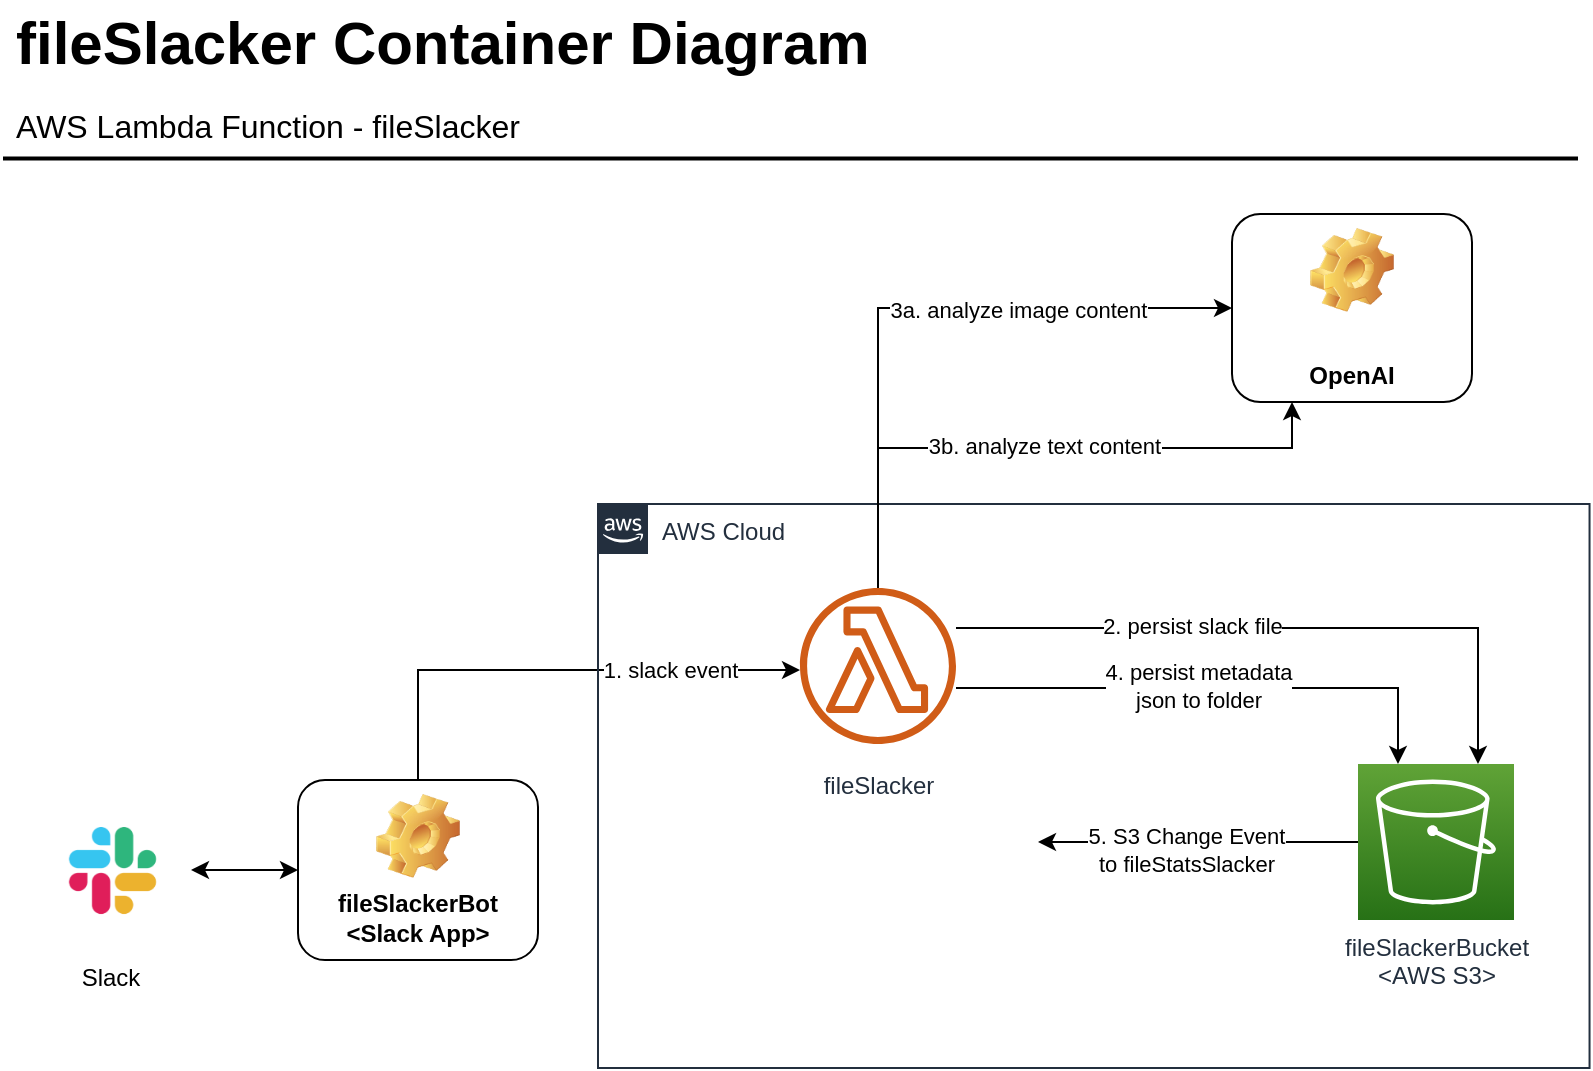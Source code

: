 <mxfile version="24.6.4" type="github">
  <diagram id="ht8XLaf6jJ3nLXsBiUgN" name="Context Diagram">
    <mxGraphModel dx="1266" dy="684" grid="1" gridSize="10" guides="1" tooltips="1" connect="1" arrows="1" fold="1" page="1" pageScale="1" pageWidth="850" pageHeight="1100" math="0" shadow="0">
      <root>
        <mxCell id="0" />
        <mxCell id="1" parent="0" />
        <mxCell id="pKedLyWLhT7_cz3XbITA-1" value="fileSlacker Container Diagram" style="text;html=1;resizable=0;points=[];autosize=1;align=left;verticalAlign=top;spacingTop=-4;fontSize=30;fontStyle=1;labelBackgroundColor=none;" parent="1" vertex="1">
          <mxGeometry x="36.5" y="26.5" width="420" height="40" as="geometry" />
        </mxCell>
        <mxCell id="pKedLyWLhT7_cz3XbITA-2" value="AWS Lambda Function - fileSlacker" style="text;html=1;resizable=0;points=[];autosize=1;align=left;verticalAlign=top;spacingTop=-4;fontSize=16;labelBackgroundColor=none;" parent="1" vertex="1">
          <mxGeometry x="36.5" y="76.5" width="280" height="30" as="geometry" />
        </mxCell>
        <mxCell id="pKedLyWLhT7_cz3XbITA-3" value="" style="line;strokeWidth=2;html=1;fontSize=14;labelBackgroundColor=none;" parent="1" vertex="1">
          <mxGeometry x="32.5" y="101.5" width="787.5" height="7.43" as="geometry" />
        </mxCell>
        <mxCell id="v46jo1MRVlEFeAzN4dOq-8" value="1. slack event" style="edgeStyle=orthogonalEdgeStyle;rounded=0;orthogonalLoop=1;jettySize=auto;html=1;" parent="1" source="zX4YmGl2pMrQpp44t2aF-1" target="v46jo1MRVlEFeAzN4dOq-1" edge="1">
          <mxGeometry x="0.471" relative="1" as="geometry">
            <Array as="points">
              <mxPoint x="240" y="361" />
            </Array>
            <mxPoint as="offset" />
          </mxGeometry>
        </mxCell>
        <mxCell id="zX4YmGl2pMrQpp44t2aF-1" value="fileSlackerBot&lt;div&gt;&amp;lt;Slack App&amp;gt;&lt;/div&gt;" style="label;whiteSpace=wrap;html=1;align=center;verticalAlign=bottom;spacingLeft=0;spacingBottom=4;imageAlign=center;imageVerticalAlign=top;image=img/clipart/Gear_128x128.png" parent="1" vertex="1">
          <mxGeometry x="180" y="416" width="120" height="90" as="geometry" />
        </mxCell>
        <mxCell id="F2rPBs1zbs9ifVhxVMKk-1" value="AWS Cloud" style="points=[[0,0],[0.25,0],[0.5,0],[0.75,0],[1,0],[1,0.25],[1,0.5],[1,0.75],[1,1],[0.75,1],[0.5,1],[0.25,1],[0,1],[0,0.75],[0,0.5],[0,0.25]];outlineConnect=0;gradientColor=none;html=1;whiteSpace=wrap;fontSize=12;fontStyle=0;shape=mxgraph.aws4.group;grIcon=mxgraph.aws4.group_aws_cloud_alt;strokeColor=#232F3E;fillColor=none;verticalAlign=top;align=left;spacingLeft=30;fontColor=#232F3E;dashed=0;labelBackgroundColor=none;container=1;pointerEvents=0;collapsible=0;recursiveResize=0;" parent="1" vertex="1">
          <mxGeometry x="330" y="278" width="495.77" height="282" as="geometry" />
        </mxCell>
        <mxCell id="bGsikGHGpI-C3jSQxI-v-12" style="edgeStyle=orthogonalEdgeStyle;rounded=0;orthogonalLoop=1;jettySize=auto;html=1;" edge="1" parent="F2rPBs1zbs9ifVhxVMKk-1" source="m8k4FFVWe7b1hvoH6xhx-1">
          <mxGeometry relative="1" as="geometry">
            <mxPoint x="220" y="169" as="targetPoint" />
          </mxGeometry>
        </mxCell>
        <mxCell id="bGsikGHGpI-C3jSQxI-v-13" value="5. S3 Change Event&lt;div&gt;to fileStatsSlacker&lt;/div&gt;" style="edgeLabel;html=1;align=center;verticalAlign=middle;resizable=0;points=[];" vertex="1" connectable="0" parent="bGsikGHGpI-C3jSQxI-v-12">
          <mxGeometry x="0.084" y="3" relative="1" as="geometry">
            <mxPoint as="offset" />
          </mxGeometry>
        </mxCell>
        <mxCell id="m8k4FFVWe7b1hvoH6xhx-1" value="fileSlackerBucket&lt;br&gt;&amp;lt;AWS S3&amp;gt;" style="outlineConnect=0;fontColor=#232F3E;gradientColor=#60A337;gradientDirection=north;fillColor=#277116;strokeColor=#ffffff;dashed=0;verticalLabelPosition=bottom;verticalAlign=top;align=center;html=1;fontSize=12;fontStyle=0;aspect=fixed;shape=mxgraph.aws4.resourceIcon;resIcon=mxgraph.aws4.s3;labelBackgroundColor=none;" parent="F2rPBs1zbs9ifVhxVMKk-1" vertex="1">
          <mxGeometry x="380" y="130" width="78" height="78" as="geometry" />
        </mxCell>
        <mxCell id="bGsikGHGpI-C3jSQxI-v-4" style="edgeStyle=orthogonalEdgeStyle;rounded=0;orthogonalLoop=1;jettySize=auto;html=1;" edge="1" parent="F2rPBs1zbs9ifVhxVMKk-1" source="v46jo1MRVlEFeAzN4dOq-1" target="m8k4FFVWe7b1hvoH6xhx-1">
          <mxGeometry relative="1" as="geometry">
            <Array as="points">
              <mxPoint x="400" y="92" />
            </Array>
          </mxGeometry>
        </mxCell>
        <mxCell id="bGsikGHGpI-C3jSQxI-v-5" value="4. persist metadata&lt;div&gt;json to folder&lt;/div&gt;" style="edgeLabel;html=1;align=center;verticalAlign=middle;resizable=0;points=[];" vertex="1" connectable="0" parent="bGsikGHGpI-C3jSQxI-v-4">
          <mxGeometry x="-0.407" y="1" relative="1" as="geometry">
            <mxPoint x="44" as="offset" />
          </mxGeometry>
        </mxCell>
        <mxCell id="v46jo1MRVlEFeAzN4dOq-1" value="fileSlacker" style="outlineConnect=0;fontColor=#232F3E;gradientColor=none;fillColor=#D05C17;strokeColor=none;dashed=0;verticalLabelPosition=bottom;verticalAlign=top;align=center;html=1;fontSize=12;fontStyle=0;aspect=fixed;pointerEvents=1;shape=mxgraph.aws4.lambda_function;labelBackgroundColor=#ffffff;spacingTop=7;" parent="F2rPBs1zbs9ifVhxVMKk-1" vertex="1">
          <mxGeometry x="101" y="42.0" width="78" height="78" as="geometry" />
        </mxCell>
        <mxCell id="UySv5_TV7MqXvUuesCI_-12" style="edgeStyle=orthogonalEdgeStyle;rounded=0;orthogonalLoop=1;jettySize=auto;html=1;" parent="F2rPBs1zbs9ifVhxVMKk-1" source="v46jo1MRVlEFeAzN4dOq-1" target="m8k4FFVWe7b1hvoH6xhx-1" edge="1">
          <mxGeometry relative="1" as="geometry">
            <Array as="points">
              <mxPoint x="440" y="62" />
            </Array>
            <mxPoint x="190" y="80" as="sourcePoint" />
          </mxGeometry>
        </mxCell>
        <mxCell id="6lIP8FJLp_YwbdEiwZGx-1" value="2. persist slack file" style="edgeLabel;html=1;align=center;verticalAlign=middle;resizable=0;points=[];" parent="UySv5_TV7MqXvUuesCI_-12" vertex="1" connectable="0">
          <mxGeometry x="-0.466" relative="1" as="geometry">
            <mxPoint x="30" y="-1" as="offset" />
          </mxGeometry>
        </mxCell>
        <mxCell id="v46jo1MRVlEFeAzN4dOq-3" style="edgeStyle=orthogonalEdgeStyle;rounded=0;orthogonalLoop=1;jettySize=auto;html=1;startArrow=classic;startFill=1;" parent="1" source="v46jo1MRVlEFeAzN4dOq-2" target="zX4YmGl2pMrQpp44t2aF-1" edge="1">
          <mxGeometry relative="1" as="geometry" />
        </mxCell>
        <mxCell id="v46jo1MRVlEFeAzN4dOq-2" value="Slack" style="shape=image;verticalLabelPosition=bottom;labelBackgroundColor=default;verticalAlign=top;aspect=fixed;imageAspect=0;image=data:image/png,iVBORw0KGgoAAAANSUhEUgAAAwkAAAMJCAYAAABIm3qMAAAACXBIWXMAABYl&#xa;AAAWJQFJUiTwAAAAAXNSR0IArs4c6QAAAARnQU1BAACxjwv8YQUAAGLiSURB&#xa;VHgB7d0JsGTXfd/33116ffs282afAQYzIDYSADeQEilS1krt3mTTUVIqOVLi&#xa;peykXI7LdpIqOxVXucp2JY7lSllKokgJZbkUUbJMiaIIkRJBSgAJkFgH2+zz&#xa;3szbl97vknNOzwC4IADODF6/17f7+wEuut+bBwymu2/3+d3/+Z/jpYYAAAAA&#xa;4DpfAAAAAPAGhAQAAAAAGYQEAAAAABmEBAAAAAAZhAQAAAAAGYQEAAAAABmE&#xa;BAAAAAAZhAQAAAAAGYQEAAAAABmEBAAAAAAZhAQAAAAAGYQEAAAAABmEBAAA&#xa;AAAZhAQAAAAAGYQEAAAAABmEBAAAAAAZhAQAAAAAGYQEAAAAABmEBAAAAAAZ&#xa;hAQAAAAAGYQEAAAAABmEBAAAAAAZhAQAAAAAGYQEAAAAABmEBAAAAAAZhAQA&#xa;AAAAGYQEAAAAABmEBAAAAAAZhAQAAAAAGYQEAAAAABmEBAAAAAAZhAQAAAAA&#xa;GYQEAAAAABmEBAAAAAAZhAQAAAAAGYQEAAAAABmEBAAAAAAZhAQAAAAAGYQE&#xa;AAAAABmEBAAAAAAZhAQAAAAAGYQEAAAAABmEBAAAAAAZhAQAAAAAGYQEAAAA&#xa;ABmEBAAAAAAZhAQAAAAAGYQEAAAAABmEBAAAAAAZhAQAAAAAGYQEAAAAABmE&#xa;BAAAAAAZhAQAAAAAGYQEAAAAABmEBAAAAAAZhAQAAAAAGYQEAAAAABmEBAAA&#xa;AAAZhAQAAAAAGYQEAAAAABmEBAAAAAAZhAQAAAAAGYQEAAAAABmEBAAAAAAZ&#xa;hAQAAAAAGYQEAAAAABmEBAAAAAAZhAQAAAAAGYQEAAAAABmEBAAAAAAZhAQA&#xa;AAAAGYQEAAAAABmEBAAAAAAZhAQAAAAAGYQEAAAAABmEBAAAAAAZhAQAAAAA&#xa;GYQEAAAAABmEBAAAAAAZhAQAAAAAGYQEAAAAABmEBAAAAAAZhAQAAAAAGYQE&#xa;AAAAABmEBAAAAAAZhAQAAAAAGYQEAAAAABmEBAAAAAAZhAQAAAAAGYQEAAAA&#xa;ABmEBAAAAAAZhAQAAAAAGYQEAAAAABmEBAAAAAAZhAQAAAAAGYQEAAAAABmE&#xa;BAAAAAAZhAQAAAAAGYQEAAAAABmEBAAAAAAZhAQAAAAAGYQEAAAAABmEBAAA&#xa;AAAZhAQAAAAAGYQEAAAAABmEBAAAAAAZhAQAAAAAGYQEAAAAABmEBAAAAAAZ&#xa;hAQAAAAAGYQEAAAAABmEBAAAAAAZhAQAAAAAGYQEAAAAABmEBAAAAAAZhAQA&#xa;AAAAGYQEAAAAABmEBAAAAAAZhAQAAAAAGYQEAAAAABmEBAAAAAAZhAQAAAAA&#xa;GYQEAAAAABmEBAAAAAAZhAQAAAAAGYQEAAAAABmEBAAAAAAZhAQAAAAAGYQE&#xa;AAAAABmEBAAAAAAZhAQAAAAAGYQEAAAAABmEBAAAAAAZhAQAAAAAGYQEAAAA&#xa;ABmEBAAAAAAZhAQAAAAAGYQEAAAAABmEBAAAAAAZhAQAAAAAGYQEAAAAABmE&#xa;BAAAAAAZhAQAAAAAGYQEAAAAABmEBAAAAAAZhAQAAAAAGYQEAAAAABmEBAAA&#xa;AAAZhAQAAAAAGYQEAAAAABmEBAAAAAAZhAQAAAAAGYQEAAAAABmEBAAAAAAZ&#xa;hAQAAAAAGYQEAAAAABmEBAAAAAAZhAQAAAAAGYQEAAAAABmEBAAAAAAZhAQA&#xa;AAAAGYQEAAAAABmEBAAAAAAZhAQAAAAAGYQEAAAAABmEBAAAAAAZhAQAAAAA&#xa;GYQEAAAAABmEBAAAAAAZhAQAAAAAGYQEAAAAABmEBAAAAAAZhAQAAAAAGYQE&#xa;AAAAABmEBAAAAAAZhAQAAAAAGYQEAAAAABmEBAAAAAAZhAQAAAAAGaEAAN8m&#xa;SlM1E+lcPdZKJ9Wz27G2I5n7iVbaiZbbqepxan5OqpnbNxvxPZUDaaboayz0&#xa;3HGo5KtivvfwRGi+7+mY/QH0RD1qqxa19NWVl7XRaWixsaH1dt08Z229un1N&#xa;zbhjnre22nGkVhJl/t1qUNRUsarJQlXVsKRRc4wXKjo1Pq/Z0qg5xnTa3B8L&#xa;ywKAQUVIADD0TBaQyQTajBOZDKB1EwraSap1M3ZcaCXaihJ324qlDXPf5AX3&#xa;6zYgvEU+cMyPyPyoGuYHPPu1+Q0K5o7JDHqxFmuy7Zmwkapsw4Q5Rk1esJlh&#xa;PKTAe6uixDxvaay1du21Qb+9v9lp6mxtSdudlvt6K2q6X29EHfM8R4rNv5fo&#xa;25/AVPb5Nz9nQkScJuZ5jt3XlXrB/DcbWmnVzL8fa8SGBxMUQj/QRLGikh+a&#xa;55ePVQCDwUvTNBUADDE74DfjdT221tFlUz54fCN2A/hzjVi9drdJB/OmwvCB&#xa;iUCHTEp4ZJJB5q3aMmHganNTX7j6nK7U13Slsa4zWwsuJPSKrSjYQPCBmRM6&#xa;Up3Wg1PHdHxk1n0fAAYBn0YAhpINBuaCvs6aILBggsEVUyk4W09MpSB1X9eT&#xa;3bl+stxO1DTVho75/SYLsc7XY+0zocEe80XPXJ3uTlXC6+yUITt16FxtWcvN&#xa;LVMtWNZ21NLZ7SVXLdgyV/tbcaRestOZWl6kM5sLbirTxdqq5isTblrS/ZOH&#xa;3RSlO0f3CQDyikoCgKG0bQbm11qpvrja0TObkZ7eitUwA/V4D98RbSCYLni6&#xa;fyzQfeOh3muqDBPm6wMlpiC90Upr2wWDRxefNxWDRT2+elb9oNvDUNSnjz+i&#xa;/eVxfd/8vQKAvCIkABgKthHZTin6xkasy6Zq8FuLbdcnsOr6D6SOuW/fDff6&#xa;DTHwvNd6F/aZf5TN7acPldyUpHtGh7fRuWGu3K916vrM+T/V5caanlq74HoP&#xa;3qrxeK/45rnz5bmG5sDzdWRk2lQVjugBU1n44MwdJvBVBAB5wXQjAAPPTi2y&#xa;lQNTMNCiCQhXmomumsN2HDST/rpOYoOLrWbYlZV8JS4s2KlQ1qxJD5XAU9Uc&#xa;wZDMQLINw7ZJ+FpzS6vtmq6YgLDY3NCyqSb0m8Q8d7YR2oYZGxKChq+Z4qg5&#xa;RrQ0siV7TW6sUDYxwnOBAgD6GZUEAAPNVgme2Y70zc1Yn73a1oapHNT7LBjc&#xa;jKrvualHP2OqCo9Mha7KMAxB4Vvrl/T0xiV99tI3dKm+5pY1zaPvmrtLM6VR&#xa;/cLJT7iGZxqcAfQ7KgkABtb5eqL1KNFX1yKdbyRuOdL+mJhy6+z/t/3/t4HH&#xa;5Bw9NB64hub5AexXsJUDu9SobQZ+ZvOyntm44sJBnPZ+taleWWiuqx639JWl&#xa;l12/wgdmjqtgwkLo0W8CoD8REgAMrK9tRG5q0WcW8nn1+Y3cMq2mKvLF5Y6+&#xa;vBrpZw93+xQGMSTYjc7skqa/efnrbvWgFzYXlXevbC2528XGptuI7eTYPtfo&#xa;HIZFAUA/YroRgIFzphbrBXN87lpHa53d2e9gt9jWZd+T7qwGmi56+on9RR2r&#xa;+jo+ALs326VN7dKlv/Lqn2gjaujxlbNut2R7DAq7m/NoWNaHZu/Qw9N2b4U5&#xa;3T9xyG3IBgD9hEoCgIFjm5O/tRm7sFCPB+s6iI079o9kQ9BYy9O9Y4mbdnS8&#xa;rNxzuyGboPCV5ZfdakYXGqsaNDYI2WbsP7r2gkZMYAi9QKfH5gkJAPoOlQQA&#xa;A+PVeqJ/e6Gp86ZycK6RaFg8PBHqIXN8aq6Qyz0VbmyO9kuv/LEeW37J7Zg8&#xa;TP7bu39QhyqT+t75ewQA/YJKAoCBYEPBpabdMdnuYKyhsnV9l+iF60ul5iko&#xa;2Kvqm+2G6zu41txwXw+bxea6+3PbZV3tdKQqfQoA+gAhAcBA+L8vt7TSTvXU&#xa;5pAlBOPFWuwO60DZ188dLikP4jRxA+OvLL2kX371j101wVYVhs2vnfuapopV&#xa;t+rRqbF519gMAHuNkAAg1+zSpivtxA2SGwPWf3Cr7GNgqwnPTAQaCT2dqPT3&#xa;PHfbf/B7V57WS9tXtdVpuqVPh1UzjlxYSs1fM6URTRSqKtCnAGAPERIA5Jrt&#xa;P3ixlrx2JX2Y3XgMntnubrbW9yEh6uj3Fp52qxdtRU0Ns1bS0Z8sv6RpExBs&#xa;JaEallQQIQHA3iEkAMilRVM9eG4r1u9cbevpbQLCG/36Qlt3VQPdYULCbNHT&#xa;aNh/WzP/9uUnXYPyq9tLisX6GUmaug3jvrD4nL65flF//z2f0h2jc+a5y8fU&#xa;MQCDh5AAIHfsrKLtTqqrrcTtg2Abd/G6TfOYLJkQZY9q4PdVSLB9CJE5rtTX&#xa;TEjYUCfHuyjvNBcUOt2N/6401jRZrBISAOwZlkAFkCs2IFwzg9+vrkX6lcst&#xa;bZgBcT3hbezNqr6nwxVff/1IWR+b7p/rQbZ6YI+//9S/d03LeGsPTR01IWFE&#xa;//KhvyIA2Av5W1AbwFBrm0DwUi3W5WbiGpWHb8HMm2OykzZNheVio7vyUbtP&#xa;gtSCCQhPrl4wz11HeHtLJkDZx2rF3A57vwaAvcF0IwC50jJj3S+tRm5PhHWm&#xa;Gb2tjikSL5oH65tbkau0HDhQUrEPLgs9v7mg37z0hJqEhHd0sd7dbfpsbVlj&#xa;YZllUQHsOkICgNy42Ei03En0lBn4NpjKflPONrp9Gz+yr+hCQsnfm/4Ee0X8&#xa;WxsX9YIJCXY/hJRm5ZtiA9WpUfZOALD7CAkAcsP2Hyy3U11qJMLNWXLN3Z4L&#xa;VbFdUXOPqgmtJNKZzUUtNtaHcsO022WnZsUJr3cAu4+QACA3fn2h5TYLw81z&#xa;eSpJ9VtXWzpY9vXTB3Z/tRzbqPyCCQifvfSk2zQNN88+diU/dI/dg9NHdbQ6&#xa;IwDYDYQEAH2vnXQblrdjc9CpfFvWTRUm9FK3OpTn7W5BYdMEg1rcNM9h5JZA&#xa;xa1pJ7GuNjfcPgoAsFtY3QhA31tpd3dUPmOOs02aEW7HV9YifW096q4Itcsr&#xa;HZ3ZWtAr29fckqdMNbp1a+2avnD1ORMUNgUAu4WQAKDvrZir4DYkdOh1vW1t&#xa;u1FXnOjprUjX2rv7QD6xclYvbi4Kt8duOGcbvxcbm276ET0KAHYD040A9L2V&#xa;TqKX6nanXuE22SlbJmfpme1YRbvRWnn3rhE9sXrOTTXC7ekksavC2ClHNiTM&#xa;lEYVcI0PQI8REgD0LTt/vpWkOmsCwlfXO6rHpIR3w4asl2qJjld253G8WF9R&#xa;PWq7q+BJynP3bl2sregbQUF3je13zcwA0Eu8ywDoW5EZWNpgsGFGtyttBpnv&#xa;ls1Yq6YqU4u7DcxBj7dMWGnXtN1puuVP8e6tteuukgAAu4F6JYC+Zdf2f3Yr&#xa;dmv9492zK0Q9bR7Ps/VY19qJm4LUSy+sL+ixpVeEnfHs5mXXwEzzN4DdQEgA&#xa;0LeaZlB7tZW6ufTYOdvm8VxsJa5S00v2yredaoSdEaWJ60+wqx3ZXasBoJcI&#xa;CQD6li0gnDFXvZc7VBJ2kl1S1i4nu93jHo9rrU2drS0LO8MGhGbc0YXaqi7U&#xa;VwUAvURPAoC+ZZuWrzYT1VjWaEfZcHC1napX2ctumNaJY11rbmmxyRz6nWbD&#xa;V+hzjQ9AbxESAPQte6HbNi03E0LCTrIVmk3zuPZq3wm7kpFd29/usrzRaQg7&#xa;a6vT1HbYFAD0EiEBQF+yV7vXzCj2bCNRLELCTrrW6jYtN/b35nHdjpq6UF9R&#xa;K+4IO+9SfY0lZQH0HCEBQF9qmZBgV+PpMBjacS3zkG5FSc+mG9m589tRyzXa&#xa;YufVzGO7GVGhAdBbhAQAfWnVVBE26UXoiYYJYHZ52ahHFZpm0nE7BNuwgJ13&#xa;qbFqKgkEMAC9RecTgL7USno3Zx5d9dhWFHb+Qe4kiZs3TyWhN9pxZKpsbFAH&#xa;oLcICQD6kp0z36FhuadsRaEXy6BGZgBrQ0JMSOgJQgKA3cB0IwB9ye6NsMF0&#xa;o1yy4aAetRUnhIReWO/UVWkVBQC9RCUBQF+ylQQyQm/FadqTx9j+d+lH6J2W&#xa;qSK0UyoJAHqLkAAAQ2rdJISl9s5f7be9CLW4pVhUEgAgrwgJAAAAADIICQAA&#xa;AAAyCAkAAAAAMggJAAAAADIICQD60v6ir0kWaQYAYE8QEgD0pUoglQPeogAA&#xa;2At8AgPoSzOmkjBOJQEAgD1BSADQl0YDTyOmklAy71LmLgAA2EWEBAB9aSy0&#xa;IUEq+p5CQgIAALuKkACgb5VMCeFI2U474q0KAIDdxCcvgL5l36AqppJQoJIA&#xa;AMCuIiQA6FtjppLw4Hig+RIpAQCA3URIANC3ir5d5chTlc5lAAB2FSEBQN8q&#xa;+Z6OVwJN0LkMAMCuIiQA6FuVoBsSZku+yuY+UQEAgN1BSADQt+wso+mi5/ZM&#xa;sM3LHikBAIBdQUgA0PdOjfj6kbmCRuhNAABgVxASAPS9ydDXiUqgsnnHoj0B&#xa;AIDeIyQA6Hsnqr4+OVtwm6qVqCYAANBzhAQAfS/0PLcc6ukRX6ervG0BANBr&#xa;fNoC6Hu2eGCXQz09EuiuaiAAANBbhAQAufHByVAfmym4zdVKvHsBANAzoQAg&#xa;J/aZZJAqcZWFRAAAoFe4FgcgN+x+CfMmKPzc4ZI+PlUQAADoDSoJAHKl4Hk6&#xa;UfG1GaWaKXrajqRWkgoAAOwcQgKAXLGrHH3IVBFSeXpqM9b5RmxCggAAwA5i&#xa;uhGAXDpW9fVj+4u6cyRQmb0TAADYUYQEALk0EXp673igmYKnAhkBAIAdRUgA&#xa;kEtl39O+oq+/NF/SP7ijIgAAsHMICQByyWQEtxTqmKko7DdhYdLc2uAAAADe&#xa;PUICgFw7XPF133igv328rL90oCgAAPDusboRgIFw10igUVNN+Ph0qPONROca&#xa;LHkEAMDtIiQAGAinRrpNzNtRQV9a7RASAAB4FwgJAAbGeMHXhydDTZmwcLcJ&#xa;Db9zraO1TqoGm60BAHBLCAkABoZdCnWm6OtglKqT2MbmjnzbeUVRAQCAW0JI&#xa;ADBwjlcDd7xnLNC1dqp//GJd9TjVeoeKAgAAN4OQAGBg2Te4oqku3DcaaNNU&#xa;F843Ym3H0lZEWAAA4J0QEgAMrOmibw7pn5yq6sVarC+tdPTl1Q4hAQCA74CQ&#xa;AGAoHCj5+vhMQUcqvlY6qQsMtrpwllWQAAD4NoQEAEPB7sw8FgbaZ6oLdrWj&#xa;V0xlYbVDSAAA4K0QEgAMlXEbFuTpb5+oqG3CwkIz0dPbsZ7ZivT1jdhVFwAA&#xa;GHaEBABDxfe6t5MmLHQS80VZbvrRatvXtXKq5U6iVizZrGAPc1epu094AAAM&#xa;D0ICgKFV8OWmH31yxh4FNw2pFqf607VIi61UZ2qxrrYTV124ar6OyQkAgCFB&#xa;SACA6+xmbFVTarhrJNBBU1U4WvFVMwGhaaoIl5q2wpCqYUoLbfO1yQ7qpN3g&#xa;UIuVS3bqVdETAADfhpAAANeFnqcwkE6ZkPBmr9ZjtyHbSjt1S6hum/v1pBsW&#xa;ltr5LDFMhL5KPikBAPDtCAkAcBPmS77sOkiHyzLVg9T1KtgqQnK9dyGPpkzp&#xa;pEBGAAC8BUICANyEanB9NO2KDIysAQCDzRcAAAAAvAEhAQAAAEAGIQEAAABA&#xa;BiEBAAAAQAYhAQAAAEAGIQEAAABABiEBAAAAQAYhAQAAAEAGIQEAAABABiEB&#xa;AAAAQAYhAQAAAEAGIQEAAABABiEBAAAAQAYhAQAAAEAGIQEAAABABiEBAAAA&#xa;QAYhAQAAAEAGIQEAAABARigAuypJu7exUqXmfmLu22+lqTBAfE8yf7vD9zx3&#xa;RcZ+D8CtSa6/OcZpYt4v7ftmqvT6++cbee6cM3953RPNN/cDe+55XA8Fbgch&#xa;AdhlLfPJ1jbJ4Jr5Rz1Otd5J1TDJIUqEATIaeArN2KRqbmcK5ij6qvh20CIA&#xa;t6AZd8x7ZqSrrU3zntnSequuhvlelMaZnyv6oUrmqAYlBb6vsUJZE4WK5ssT&#xa;AnDrCAlAD9iPLnuVa7GZqG1utyITBEwgqJswYO/bkLAZJ+7WBgUbECIqCQOl&#xa;ZAJCYI6iuZI5GnoaMelg/HpwGDdf28AwYW7HzFE09+3PU2nAsHJVAvOmudTa&#xa;Uj1qa7vTNO+XbXO/pU1zv53E2ujUXViw3+uYn4/fFBJCLzCHb86ngqselINQ&#xa;I2HZBPQRVYKCCxEjhZK73VcaUzUsmu8XBeCtERKAHujYyoAZ9D+1FWnb3Hmp&#xa;nmjBBIYrrUQrHRsSSATDyFYUbCA4PRpof9HTqZFAxyu+qzLsKzIlAsOrE8dm&#xa;4B/rmY1LWmpu6czWVV2pr+lKY03LrW21TDi4HQUTHMphQQdMNWGiUNUdY3Mm&#xa;mJf1yOxJHaxMqlIhJABvh5AA7ABTDNArjdhcBUv09FasxVaqtY4JBq3E/Zqd&#xa;TmSrBi1XMSAgDKtN82LwzMXPpzYjlU1Y+Np65KYj2SlINjDMmqBwjwkQR8q+&#xa;DpcJDRhctnLw8tY1XW1u6un1iyYMrJv3zJoWGhumshqbCmvbBYN2HLnwcNu/&#xa;jxJXmbhkwsZCc0MX6iuu2vDHSy9qyoSGyWJV900edgHiIyY42OlKdpoSAEIC&#xa;sCNsELAVAxsOXjVVg/PmWDYhYTsmEOB1Hdd30g2M3Xb119mZRvY1ZCsMtuIA&#xa;DDIbEraiphu4v7x9TWdrS65iUItarzUq74Tufyt1QcHa6jS7v9CQqyjYQDBm&#xa;AsJsqe2mMoU0OQOvISQAt8lWCezx6wttrbS7FQTgdtnXjz0+v9zRWNDtY/jU&#xa;nJ0m4etH9jElAvlnqwX2+O1LT5pQsKxvmQrCXrIhxR6/ceHP3Ne/+NIXdbQ6&#xa;rQenj+kT++/W6bED2l8ad03QwDAiJAC3wF4BbiaJqxgstq73GJhvbt/edFng&#xa;LdmXk+1bWTCvLfNS0zNb3WlJh8uBm5rECknIC3t13q5EtNjYeC0krJiKwXan&#xa;oX5kpzattLZ0obaqNPUUjcUq+QXtL48LGDaEBOAWrHQSnW8k+pXLrdcakYGd&#xa;ZlfCapjC1O9e67ivv2CqCx+eCvWfHyq5FZGqpATkhJ1CdM5UDX75lT92TciX&#xa;TUjoZ7Ynwh7PrF9xqx/9xOGHXECwt8CwISQAN2GxnWrLBAQ7FWStk7qAsEW/&#xa;AXaJ7VV4YSvWZ660dHo01HzJ032jgVspCehHdqC9aaoFv7fwtFbbNRcQNm/0&#xa;A+RAK+koNu/5j6+8qvFCRZ0k1smxfTo5ut+Fh4DeBQwBQgJwE641Y11qpfrN&#xa;xfZrqxUBu8UG0udrsTu+ZybVXSOB7qrakCCgLy02N3SxvqrfuPi4a1K+0Tic&#xa;F3aKlNTR46vnVPADXa6v6QcO3G+qChMqBSEhAUOBkAC8g5frib602tGfrXd0&#xa;ztyvEw6wx766FunrG5EuNWLNl339zMGS7GJIBaoK6AN2WdM/vPq8vrb8ss5u&#xa;L7nVivLOVhFeMX8WG3gevfa8/vrJj+lwZVp3jO4TMMgICcDbWI9S15RsVzBa&#xa;bqfua2CvtUxQta0w9nVpO2KumQrXuHknnyh4NDRjT62361pqbWqhse52Tl7r&#xa;1DUobEPzZrvhqiI2MHimkjBfnnRVBnsAg4iQALwFGwj+13NNXWombuMroN88&#xa;tRmbUBDrW+b2U/sKbpnUmYLPFCTsCRsQ/sWZ39fF+oq+sXpBg2g7brnjX73w&#xa;B+7rf/rAT2mmNOo2YQMGESEBeJMXarGrHFxqJG41I6Bf2X2i7EpIdiqcnYb0&#xa;kalQE6GvChc2sYte2FgwFa0tFxDsakbD4htrF3TQVBOOVKc1Uxx1Dc3AICEk&#xa;AG/yB0sdN5XjqS0qCOhvNsLaqtefrkd6djs2AxVPp0ZkQgLlBOye/7TwLV1p&#xa;rg9sBeHt/ObFJ3RiZFbzlXG9b+qoCQnTAgYJIQG47uV6rFfMFdlvbEZa7dB/&#xa;gPxoJqmijvT7JuDaaUg/f6Tk+hNoZkYvvbR1TS9vXdXXV89ppT08FYQ3Wmhu&#xa;uLDQSRNF5jhamWaHZgwMXsnAdUvtVM+Zq7F2s7RFNklDjnSuL8v7Yi3WExuR&#xa;bI89ffbotWvNTT2zcVlna8tuX4Rh1Iw7btrRxdqK20k6Ep8dGBxUEjD07NQi&#xa;u7PtN8zg6us0KSPHLja7A5R/8kpDd1R8/fzRsoCddqWxrt++/KSeWDnr9hGA&#xa;9P+e/5pbIvV/e/9fc6se2V2agbyjkoChZneytXO6bVBgB2UMivVO4qbMXWsn&#xa;qvG6xg7aippuJaMr9TVtRvnZQbnXYqWKk0SXzONi94oABgGVBAy1F+uxm6Lx&#xa;H6/lazdQ4J3YvgS7QteJqq8PTYTmluWOsDPObC6647OXnxJe144j2U+RX3r5&#xa;yzpYndRH51gWFflHSMBQitJUdvPkL610zNVWrrRi8GybCoKdQnek7Gu26Gsk&#xa;8EQfM26Xbcq1V8q/ePV5XWsOZ//BzVhr18x55uvxlbOaLY/qxMicgLwiJGAo&#xa;2UZPOwvjS6vm6k9CSMDgsVPpvmEqCu+fSHVHNVWV7ZjxLkRx7HYdftSEhHZC&#xa;79bbWe3U1VGiJ1bP6fT4PCEBuUZIwFB6ciPWcsdulpa6DamAQWNDcN384ytr&#xa;HZ1txPq5IyW3IzNwO17YXtDZ7SW3gk/Cm+Y7slOPbGP3R9p36YHJI5osVBT6&#xa;TPlD/hASMFRs0cB+vNlVYK6YgyoCBpV9ZdugcLnZbV5ux2bwEqQqMucIt8AG&#xa;AvvXQn3dNeS2qCJ8R/YxsitALTY2dK21qfECq4whn7ishKFiN52yK758frmt&#xa;zyy0BAw6G4if3or1TC1yjfrArWgmHV1tbuoLV5/Xr577qnDzXti8on/x/O+b&#xa;CsyygDwiJGCobJsx0ku12FQQBAyV8/XEHcCt2O40dWZrwdw2hFtjKworrS23&#xa;G7WdpgXkDSEBQ2XBXFW1zcorHQZLGC5fW4/cAdwKO23m0asv6EpzXbg1WyZg&#xa;vVpbdpUEuys1kDeEBAwFGwnsBlOXmrGe2orUYNYFhoyddnSuYQ5zDqwTkvEd&#xa;2F6EtXZdF+orenL1vJabXAm/XWe3r+n5jSsC8obGZQwFuxiHGR+53ZUvNRgg&#xa;Yfisd1IFXqLVdqpSydOkgLdnm5Ubcft6UFgVbp/dobroU4lB/lBJwFBoJam+&#xa;vhExJxtDzRQR3AaC52hgxndg59M/vnpW55gm8659Zfll/faVp9z0o3rUFpAX&#xa;hAQMjdV2oo2IJU8x3FZNRYFiGm6GbbbdaNOw/G4l6u5Wbasy21FTQF4w3QhD&#xa;wfYgfG091kqbkIDh1YhTfXU90l0jbOyEd2aveD+29DKr8uyAZtxdMODJtfOa&#xa;LY1qX3lcQB4QEjDw7IZpDXMstBK3Ay0wrOyr354Ptj/Bng92B+Yi9WS8STuJ&#xa;1TAh4UpjzbxnMj1mp9iVojz2MkSOEBIw8GzxoGnCwZUWcyww3GxIaLkG/sSF&#xa;hLHAYwdmfJt2YleA6+hyg2bbnbTQ3FApKAjIC0ICBt6FeqxLTSoIwA1XW6m+&#xa;uRnpoCkjjIaEBGSd215iRaMeeHLtnKKEvUqQHxSaMfCWO6nWIqoIwA22N2G5&#xa;nYjhCt7KcmvbNdliZ622alrvNBWniduHAuh3VBIw8F6sxW5qBYCumgkJS+3U&#xa;9ScAb3Zmc9HNn8fO2o5a2urUdbW5qclCVdWwKKCfUUnAwDMZQTWWPgVe0zTh&#xa;YNOcE+yWgLdil+lkqc7e6CSxNjoNdVLOPvQ/QgIG3rKpIiyz9CnwmlokLbZS&#xa;tRin4C0stbZ0zRzYeTYcLJoqTd1UFYB+x3QjDLxm0j0AdNlKQtTp9ibYlb/K&#xa;Ac3LeF0z7qgV0bHSC7aSYPs9WjQwIwcICRh4dqYRs42A13VSe9ieBM4NfLtO&#xa;mjAdpkdSc97ZvSeSlCtX6H9MN8LAW4kSrXR4QwbezG4yuE3zMt5kpb3tDuy8&#xa;yIQD28DcSfhMQv8jJGDg2XxASwLw7expwUqMeLNOEqmVdISdZ5c+tdO5IioJ&#xa;yAFCAgZe01yxsfOuAQDfWT1qu4Esdl6Uxlpt19yu1kC/IyQAwJCyjctbNCUA&#xa;AN4CIQEAhlTd9iRQZQMAvAVCAgAMqVLgqcryp8Cu8eWp4ocKPYZf6H+8SgFg&#xa;SAX2ICMAu8bzPHPO2agA9D9CAgbeXMHXviIvdeDNKr6n0R6khGpQ0MHKpIo+&#xa;W/H0wmhYcgfyxwaEsUJFoR8I6HeMnDDwQnPlJuSyDfBtSoENCtpxge+rGhbl&#xa;e5x4vVA2IcweyB9bQyh4gaglIA8ICRh4JXO11B4AsmwVYbKw8x8DtoIwWay6&#xa;wRB23oR5bCcKVSF/bHAuhwVTSWD4hf7HqxQDb65kD0ICcMOoKa3Nl3xXZesF&#xa;25Rpr3R7VBJ6Yjwsa7xQEfKnZM6LA+VJVQKmi6H/ERIw8EYD3xwCcJ3NzOOh&#xa;nfagnvBuTKkgJPREd7oR/R55FJhzYqJYUYGeBOQA7zIYeIfL3dUkAHSNBJ72&#xa;Fc1AvkenxVRxRA9MHlE1KAo770h1xjWGI38q5py4Y3TOnBtUEtD/GDlh4Nl5&#xa;1xMBL3XghrI9Jwq9a+i3K7fYgGAHRCVWONpxE4WKpk0QQ77Yc8H265T9gqm0&#xa;8ZmE/se7NwbewVIgz0sEoGvGBIRTI0HPNlKzPQlhWDQVhapmSqO60lgXds7J&#xa;sf1UEnJotjTmwp1d+QvIA6IsBt5k0dNUaFc4EkuhAuo2Lh8wJ0Svtw+ZL0/q&#xa;xMissLP2l8fdgXyxwc6GZiAvCAkYeJPmqumUCQpF31PIKx7QmAkJB8t+z5cG&#xa;PlCe0PGROWFnERLy6WCVkIB8YciEgXdjV9kjZlA0U2BFCQwv+4Y/awLzflNF&#xa;OGxDQo9XH7prfJ8emj4q7Iwj1Wk9OHWUjdRy6iOzd+n+ycMC8oKeBAw8O+3a&#xa;rgdvw0JdqYBhZTOBraiZfODOh14bDcuccTtoNCy5TeqQT7OmijBmzgkgLwgJ&#xa;GAp2esXPHSnpq2uRzl2JBQwjO73oofHQ9SPshtPjB9ztWKGiOI1Vj9rC7XuP&#xa;eTwfnDrmVsdBfthwUDLP2funjwvIE6YbYSj4bvMoaeT6BlL0L2MY2Ublu6q+&#xa;Zoq7ewbcOTKr/SXm0N8uu1qUXVJ2f2XCTTliI658mSpU6UVALlFJwFCwIWF/&#xa;KTBv1olbI74ep+bKpoChUvQ8fXym4Hp0dtOHZ+90y6CerS0Lt85uBmk3qDs5&#xa;uk8PTh8T8sWGO0IC8ohKAoaCHRLZcHCo7OuDE6HbcRYYJveOhrp/LNBk6Ltz&#xa;YTc9MntS904cMr9v0W20hltjA4INWvvKE0L+PDx9XJ/Yf7eAvCEkYCjYIVHB&#xa;TTnydKLim5AgYKjsL3X3RqgE3XNhN91proAfqc64aTIBk/1uWdE8bneOzmmU&#xa;Tbhy6WBlSqfHDgjIG0IChoqtJPzo/qIOmsHSKNUEDJFP7Svoh/ftzSBzJCzp&#xa;2MiMfuLQ+3T3+Lxw8/Zf32vCVmNm6evIlQOVCX3f/L1uQ0H2tUAeERIwVOzq&#xa;Lna32emir/ECIQGDr+B5qppAPGle95N7tCiO79kdzwPtMwMluyyq73Hu3Szb&#xa;9DpaKLmgVWSqVm7YZnO73On+yrhKQej6SoC8oXEZQ8WMk1wF4ZPToe4bDfQv&#xa;zzUFDLJ7xwK3cdrhiu/6EfbKVGlUP3n4YdWitr61cdnctpSkifDOPn38w24J&#xa;Ta5E54cNBLYC9N7Jo/r0sUfc8wfkEdEWQ+lENdB9ZvBkpx3NUFHAALKB2O4P&#xa;crLq66HxwK1stJds9aDohzo6Mq0PTB/nqvh3YJc8HTdXok+Pz+vwyIyQHyXz&#xa;Ord7Ipwa3++qCVQRkFdUEjCUbEiwbCPndpRqpcMGaxgsgRmUd0NCoIcmQjfV&#xa;bi/58ty0C7vOvx1AfX31nJpxR3hr1bDoNuC6sSEd8qMYdEOCfa2PFdhhGflF&#xa;SMBQ+5nDJb1aT3TxYlOdNFWH2Q8YEHNFT39+vqgHTBVhpuCrX/r07UpHdirG&#xa;N1bP62prU0+vXxJeZ1eAshWXv3rsEd0xOifky0PTx3SwPKmPzN3lqkFAnhES&#xa;MNSOVXy3sZodQLG5GgaJrRzYXgTbg1Pso9kOtgHXHpPFqjn32kKWrbjY6Sl2&#xa;NajTrASVOzPFUc2UR+lDwEAgJGCo2elG5oKr/u7xsr602jFHJCDvfu5Iyb22&#xa;Pza9R8sZ3YS/e/cP6FpzU3/ziV81YaGltXZdkD46e1Kf2P8evW/qKAPNHLGr&#xa;UFVN+P2ZEx+lyRwDg5CAoVcxV1rtyi8nKoGuVBOdb6ZqJ5QVkD/zJvHaBYzu&#xa;qgauH6GfdZeIrOgjZlB8pbGuJ9fOm/MuUjSkKx7ZZtfjI7O6w208N+2mHaH/&#xa;2dexnR52z8QhHaxMaro4onLQv+EcuBWEBAw9u4b8e8dCRUl3RZhfX2ybwYqA&#xa;3Dle9V3/wffM9P8gxQ6k7ED4Z+/8bj229JLO1Za13q4pGtIpSLbZ1VYQbMPr&#xa;g9PHhHywU8OmTDD45P67XR/C/tK4Ap/VjDAYCAnAdccr3auvC61Eq51EX11n&#xa;xSPkw/6S76oIPzjX3U08Lzzz11Sxqvsnj+ivHP+QHr36gp7duKLmkAWFj87e&#xa;pZlSd6A5WxoT8qESFF3vyI8ceq97DdvXssdGgRgghATguhkzyJopBjo1EuhK&#xa;09NXRUhAPkwEck3K7xkNTdjNT0iweyfYgdZ8ZUIfnLlDz6xfdtWF5pCdenaa&#xa;0cHqJMud5ox9rdolTu1rd7484V7LwCAhJABv8ql9Rbd3gnWhaSsKNDOjP9l+&#xa;mg9PBvquyYK+a6agck5nOYyFJVVH5vQ3T32v/urxD+vvPfnv1U46A9/MbPsx&#xa;Tpg/91878Qjr6eeIXcEoNAHhf7z/x90yp3eY5zCggoABREgA3uRGw+dBM+La&#xa;TlKNm69bicxBMzP6h32d2qKBnV40W/Q12eeNyu/E93zZvd7GCxXXBDpfHtdG&#xa;p6GtTlOJUiXp4Jx7budpL3Qby82VxlwFYdQEBLszL/qbfZ0G8szzNmqev4Kr&#xa;HpSu99YAg8hL0wF69wV22Nl6rD81lYTPL3f07DbTj9A//vKBoguyP32gpEFj&#xa;Vzs6s7mof/7850xQaGgzampQ2CB0sDKhHz30PldJsKsZ9Zsf+qN/4Z4DZM0W&#xa;R13PyN8wFa+TY/vcakbAIKOSALyDyYKv+8YC22Gp+83t7y513KZrdXZewy6z&#xa;V9oL5rh3NNSBkqcPToSaKAzmFAd7Vf3E6Kw+ffzDennrmjmu6pXakmpRS3k1&#xa;YcJBwQv0gwfv11RpRA+4RtcRof8VTaXg7rEDJhjs10kT6o5Wp6n8YCgQEoB3&#xa;MGUGYVOFUIfLgRpJqi+vRW4PhTpFBewyO6GhaJLCg+OB3m8Cgg2v9utBZOfn&#xa;28M29H5l6SVVgoKuNjdzHhKqbv76jx1+0DW42oEm8qHgh7p/8rDeP31CH5g5&#xa;4Z5HljnFMCAkADdhJPDcfgr/5FRVy20TFlbaeqkW68U6Gyqg9z45U3C9Bx+Y&#xa;DHWs4mvMvBYHNSC82X1mcHZkZEYPTR93QeGXX/1jteNIm1FD/cwu71oNizrh&#xa;Nkib0yfn73Fr6NuN0uzcdvS36cKI6xX5IVP5sT0y75+5Q+OmemCfU180KWM4&#xa;EBKAm1C4/pl+32ighWail7Z9t58CsBv2FT2dqHanvpXN+CQckoBg2Wk69rB/&#xa;4pGw5HYmjtP+L+XZxW7sRlsTrgdhUqfH5pnDniO2sdxWDE6Pz7sGcyo/GEY0&#xa;LgO3aStKtR2n+syVlq6ZwPDFVZZKxc6wVYMDZV+fmivogLn/0ATXc97oYn1F&#xa;T65dcJuv2Qbny4019YOKW+km1I8fep/2mavPP3n4Ybdakx1w5smwNi4fqky5&#xa;UPCJfXfrwemjpuozI2CY8ckD3Ca74qS5wOsGcRVzZfe+0dRtv9YwwaFmD5MZ&#xa;6iybiu/AFqlsYcAuYWqntNkld/eZ15Q97AZ/owFTG94s9ELNlkZ1fHTWVRYq&#xa;YUFREmuj3VAz6ZhzsKPdMl4ou4qB7TOw6+dPFCs6OjLj7gduaVeev34UmufG&#xa;Ll1qD/tc2dfRidE5HTOvKfvaqgSDt2oYcKuoJAA7wC52dK2daKWd6nyju2zq&#xa;2UaiF2t0OOOd2b0O7PShHzFVg6OVQI9MhS4YjOV434Pd9ujV57XS2tZXll/W&#xa;2e0lna0ta7d8YPqEZkojrsn6kdmTunN0n5sWledwMOiVBPvcjIZlt6TpjAkE&#xa;P3b4fW4qmG1MBvA6KgnADvDclWBfVT91V4RtdcFuq3CxGbvKwrVWquVO4pqe&#xa;t02FoWOyuQ0VGA5lEwLsbsgzRd9VoGzzsasamGO/ea2MFaTDpcB8r/s6Culr&#xa;vSV3jx9Qx1QSjo7OaL3V0Hq7bga5a6rHLV2orZrbttuYbb3TMOdjW01TaUh1&#xa;89fHbF/BqBn47zcDydGwqJGgu0RrOSjortH9KgaBWxJzX3nCfY/iQX+w1R17&#xa;TJrnz66WVXWrSs246V+2mXzEPGf2eT1QnTAVvIoAZBESgB1gx3TmIrA5PLd2&#xa;/eFKd5S30PJd74JdCelcwzMDRFNtMEctMaOItjAk7HYG9rUxY+7Y23tHAzet&#xa;aN4EBBsYbHjA7TtwvSHYTvNpxXaZ4khntha0bKoLoRdo04SDxeamCxJRGqtl&#xa;fv1WiugVv+AGmXZlopniiJuO8uDUMU0WqzQj9zE7lWjEhDpbLbArFNmN7B6Y&#xa;OuwCwf2TR3LZLwLsJqYbAT10Y8+1VpKawUn368Rew0xtNUFqmmLCZuf1isKK&#xa;qS4wQSnfxk0ZoHx9zF80gcBWluyX9uKyXVo9kF2+1K580w2XgbnsTNvBzrEf&#xa;afa0i9PEHTYQJOZ79n5iv2d+tdZpmfMvdhWF7aiZ2X9hv6kG3GArCLYyEFxf&#xa;stQOKH3zl3vO7Hx2z3/t1wbJo9eed2ErL2x/QcmEAbvpWdELXQO5XWbWBjt7&#xa;vvnXnyc7zcj2Hlg2INjTzqPsA7wtIjTQQzcGf9XMKPD1+00THkaC1wcZRfOB&#xa;xWbO+TZe9F4LCbaCMFWgSrCb7KDPBTJTQTDDezfIf7N62DahPXFTj2xAqJmg&#xa;cMO+twgJw+ZgedJVY/LC83w3lajoGpFDV/nxTSK3U4kA3D4qCQAAAAAyuMQF&#xa;AAAAIIOQAAAAACCDkAAAAAAgg5AAAAAAIIOQAAAAACCDkAAAAAAgg5AAAAAA&#xa;IIOQAAAAACCDkAAAAAAgg5AAAAAAIIOQAAAAACCDkAAAAAAgg5AAAAAAIIOQ&#xa;AAAAACCDkAAAAAAgg5AAAAAAIIOQAAAAACCDkAAAAAAgg5AAAAAAICMUgF2R&#xa;RrEUJ0prTaXtjuKVLaWdSGmjJUXm+0nivq80VV54paKC2QmFh2bkT45qkCXb&#xa;DaXNjpL1baWtTvcwz5/M85rUGq/9nBeat9XAl1cIzG1gbkN5I2X5IyX3GLmv&#xa;SwVh96Spea4ie96tm9u6eTLb9oRUYu+ncfdA/vlFeeZ47cvyrDkhC+acLJvD&#xa;nHtBWQBuHiEB2C02IJiBZby25QacnRcvK603Fa+asNBodweb23YAk5+Q4I9X&#xa;VXjPMTMALg98SEjNcxNv1BWdu6pks949TOBTu614ce21n/MqpW4QGDUDEhMY&#xa;7GMTzE0o2DdpvgzkV8uEhN2W2JCwpbh20ZyDy+a+CXpxU0lrxdy2uqEBueeC&#xa;QGHsta/DibvN96ryipPy/QIhAbhFhASgB6Lzi2bwv63mHz+txAwsO69cVmIq&#xa;B/Hyphlt2qpBaq5qRu6+zN+2emD/ylNAsMK5SRd8CicPKDy+X3mX1luuKtB6&#xa;/EUX3qLzV9U5c1Hx1XUXCuzzldjqQZx2nzv7dNm78ZuuRPuePO/6bE57YysK&#xa;vqkuBJ75OuhWXqbG3WNWeu8dCszXxXuOER7eDVMZsAP/ePNVxduvKFp/xrw2&#xa;1xXXL5inqm1+2VSCblQNXqscxN3nUPk67/B2zPnlvWEWtW/PJ9+di15gwkJg&#xa;Kp/VIyZITKiw/yOm0rBffsUcxRnzYwyHgDfjrADeresDe1sdkJ0+ZCoC0ZVV&#xa;Ewg2FF9adlebI3NrB53JyqYGSTLS7E67iRPlURqZ/28zwHdTwTqx4pUNJVv2&#xa;+VpyIS++vKToojmWNtw0MSU3/+d8p2GnDYlBrWUGK746s2Nm8JoomBqTN2Kq&#xa;EKbaIBMWvGLR3Kdt7B2ZwX5qw0FnyzyPbVchSBpXFDcWlDSXzHHNhIQrrwUI&#xa;DCd7LroqghcqNYcf1RTUL18Pi3F3iqedqlQYMYEitD8sAOZUSNMcTYAG+lCy&#xa;3TRXmWuq/fsvKb6yotYz50xIMOFgbVuDzk6hqXz8AY389Peo/P7TyhtbHWg/&#xa;d95Ueq4oemVBjT/6lqkarHWnfe2yYH5GwcyYqyiUPvwelc1hpylRXXh70fY5&#xa;N32ocebfuqAQbb4g4FYVph9yU5LKd3zanG8zCkdPCACVBODW2cqBufIcr266&#xa;q812OsqNwaarFtjGVjuVCP3JVT5iNR9/0YW79nMXFF9bV7K07npEXFVhD6TN&#xa;lqlkmILGuUXX+JyY11Lh9GF51bJK9x7tTlka9sBgrvwmrfVuf4GpECTbZ83X&#xa;JpA3zQOXtATcjri1JD9uqHPtK6agMG1eVxcUjB439ye7PQ4eFT0MJ0ICcKtM&#xa;SEiabbXPXFL7yZe1ZSoI6UZ9T64+49YltZYSEwY2f/F3uuHu2XPqBzZcStuK&#xa;F0016vEz7nuV73mvqSZMKvw7P+XCQjDkIcH2FMS1s4o3zqi9+KipJJx1lQTg&#xa;3UhqF11rWLTxvOtXCCrzKh39KYUzDyqwjc+EBAwpQgJwC9y0lMvLanzxKddv&#xa;YKcVpRs1Ny8f/c32GXRMtadlgl3n3FV1Xr7i+hH6WfvZ8/JHrmrz3/y2a3Iu&#xa;PniXCsf3ueAwLNLEVOXM0Vl6zITzRbWv/YmbWuR6DWwvArCT4rrixqJaVz6n&#xa;zvJXVZj7sAkO4+b2I/KCCiskYagQEoBbEC9tKLqwpMYffOP6Mpg1IR+SzYab&#xa;WtT40rfc4DsP4qV1c3T32CguHZU/NaZwbkKa0/BwqxF1FG+9omjzjJsSAvRK&#xa;mpgLPol5n199qvsNv+BWQCpMP+gan0VIwBAhJAA3ofbZx9T+5qva/KXPCfkR&#xa;L64qurqu1f/u3ylZr7nKTx7ZKog96p//ukofvFuFY/s19rM/KH96VOH8tAZR&#xa;txH5jNoLX1Rn8dHungb0HWCXta/8gVvtqGNeh4X5T6g4/0kF46dNdhgTMOgI&#xa;CcDbiRIl9ZYZnF1T5+yiG3AiH27siNx58ZI656919z9oDcaGWel201UYOi9d&#xa;kjdW7S6dGgTm3Xxw5k0nzatK2muu98AuY5q6HZLzucwuBkMat5U0rrnXpN1z&#xa;QXaDtupBAYOMkAC8FducXG+q+diz2vo/P+96EewKOMgHO4i2e1Os/A+/ouTa&#xa;xkA1lbefOyc9Z25fuKTwwLSKpw67na/tMSjaC19QXLug5tnPCNhzblWtZfO6&#xa;/AN3lI78uAITECqnfkHAICMkAG/i9j3Yqqv2/31F0atX3DQPuyEa+p9dwtQ2&#xa;JdvmZHuka3Y52sFsKk9rdcVXPW3/xpdVeuCEiubwJ0flFfL7th5vn+sOxq59&#xa;RWlnsDYexOCw+3Ek9SsKZ55wS6SG4/nbIwa4GYQE4E1Sc9XZTi3a/rU/dINO&#xa;u/cB8sGGuc7z5gr0l76l+u8/oUGWbDWUNtqq/YcvK221FZiqgjdSznlIOKuY&#xa;5mT0OTvlyK6LVlh5v5tyREjAoCIkANcl22bQZY7Vf/x/uZBg16sX06Bzo/57&#xa;f6bo5QVt/NLn3OB5GNhVj+zrtPYbX1Lj81/X5N//SyrccVCFuw4pT2wFobP0&#xa;FbUXHmXXZORG49VfdSHBNtkX5j7qNmADBgkhAUhTc3SvzLrVcGxAWFg1AzAS&#xa;Qh6ksXmekkTxxWXFKxtup+JhYl+nbjneVkfR2avyKmWFJw7I8z3JHn3ODrDc&#xa;rsl2B2Vzm7L3AXLCvlbT5op77aZ29a3ynLxwRMCgICQAcbdJ2fYg2ClGNijY&#xa;K7TIh/jqmlvedPWf/pqGVdqOJHNs/rvPySsVtP/X/5G7DeyeCn3MDrKaZ3/N&#xa;Td9oLX5RQN7YYGsrCnFrVeHkvSod/Un5BAUMCEIChp7dEK394mXFV1ZcD0Ka&#xa;pEIOmCvoabutzrPn1T5/VTCD7mbL7SLdeOxZt/JRZeI93aVR/f5bHjVprytp&#xa;Liuyy5za3ZOBHLOrcdmqdGHuEak0I784PLuiY3AREjD07FSNxuefUPvZczQp&#xa;54gNCPHqtuqPPuUaldGdMmdt/x+/r8I9x1R6753yKkV5/RgSahcVNy6rTQUB&#xa;AyBef8YdpQPfYy5g1AgJGAiEBAy15uMvKnp1QY0vf0vxCgEhT9pnLqn+H/9U&#xa;7adeJty9SWSqYgp8F35LD9/lehT6RRrZal1DrUv/UUljUcAgaV36nILqAQVj&#xa;p0wFLzABvSAgrwgJGGrRuUV1zi6o89JlIV/i5U232V10fZoYXpesbyuulNR+&#xa;7oLCuw731xt92jEnXkPxxnMmJDBNDIMl2nzevMTXuq9zu/YFIQE5RkjAUIqX&#xa;NpS2Otr4V7/pbpEfdqna2m98Wa2nXjGD4PPCW4sXVrT5S5+TSqHSRkulB0+6&#xa;Zua91ll5Qu3FRxVtvWyqCoOzEzZg2eBrG/Jrz/1zhVPvU/noTwnIq/6bqArs&#xa;AhsSokvL3YDQiYR8SO1zZZ4zOwCOV9mR92bYlZ+ic2bg0tzjvSPSxIWCpL2h&#xa;pLliTkLCOQZX0loxx6oSu6Rvwmp5yCcqCRhKttG188oVExbWhfxIVjYVLayq&#xa;9rt/xhSjm9T8o2+pbaoulU+8T9rDFVHTuKm4flHR+jPqLP2JgEFlw3DnqnmN&#xa;J6niaXPejZ+W748JyBtCAoaKXU/eXlG1AYGpKvnT+sbLrgfBrkiVUgG6KfF2&#xa;97Fqv3BB4UZNhVN7sxtz2l53Oyon2+cEDIOkvazO8hMKKgelAiEB+UNIwHCJ&#xa;IjfA7Lxy2S15inxpPfmK4ktLbm8L3JzUvN5jmdf8mYtKa809Cwl2X4TO4qNu&#xa;8ylgGNhpddHKE0oOfIK53cglQgKGiu1DqP+nP3M9CcgPuyN2Wmup+bXnFF24&#xa;Jty6+ue/rnBuQtUf/qB2W7R5RvHWS9c3nKIXAUOis2Ve+y+4HcWtcPy0gDwh&#xa;JGBopFGi+Jq5mvniJaVNBip5kjbabi8E20Nil/fErbPNy26XatusHwTywt27&#xa;tpnUF10TZxqzmhGGR5q0bAez4sYVeXa6ESEBOUNIwHCwAWFx1fUh1H73T4V8&#xa;scGu+bXnlZhqAm7PjSb91pMvKzw8a4457ZbWpd9yPQnAMLK9ONHyEyrOf0JA&#xa;nhASMBTSKFJ0eUXxGleh88gt43n+KsvVvktpq+2Cst0vYVdCQtw0v2mqpLHg&#xa;dloGhlHaXlMSt80bmanieZ45GHohH3ilYiikUaz2s2cVXaFpMo/sikatx18k&#xa;JLxLdqpR4/Nflz9edZur9VrS2bYdy4rWnxcwrJJmd2dxuwywPDvVj6EX8oFX&#xa;KoZDO3KDTDvYRH7YvRDsvgg23NmehDRJhXchTl57LJNmW37RfAT4vetNSBpX&#xa;TFBg0zvA6qx8Q35pRuHUfQLygFW5MBTsOvG2cTO5xrzoPHHN5ksbSjZq3c3T&#xa;kkS4fal5/JK1bbcUqg3O6vHDaQNC2iKYA5bdTDBuLAjIC0ICBp4dZNoKQuel&#xa;S655GfmRrG6q8eWnu/0IePdMJSbdbrplZG0Dc9LjXatts2Z74Q8FwJwPS19T&#xa;vPGCgLwgJGDgJbWGuRLd3XU25Up0vsSp4hVzNbreFnaGqyZsN9xqR7aRuZeS&#xa;yE5rog8IsOwywEmHajbyg5CAgRdfWKIXIacSM4iNTRUh2WBVqp1kq2vtZ8+7&#xa;Dep6KWleU1y/IABy54I9J4C8ICRg4NnG13iBkJBL7ajbk1Bj+cydlNZbipc3&#xa;XHWtJ//9uGkCnqkgRA1znyoQYLlzwZ4bHbsIAxt6ov+xuhEGXrS4Yg56EfLI&#xa;Ll3bnRbDB+pOsk3gyVLvQoLilmtYdjssJ2yABzjmXLABOo22ukuh+gUB/YyQ&#xa;gIEXXzGVhEtLQr7Y1aiiy8tuJR56SXaWXeGoYwJY2uzNVf7UDIZcLwJXS4GM&#xa;NKq75uVw/G4zAqsK6GeEBAy8pFZXUudqZt7Y5lo7LcZWE7Cz0nZH6bZdGjh2&#xa;Kx7J97ST7FSKJNpWmhLugIwkUtLeNOcGARr9j54EDLx0u9XzBk3sPBsSkgbP&#xa;Wy+k7UjpVqP7GJtjx//7nW3FW6+6q6YA3igx54UJ0AkXP9D/CAkYeHZKRdpk&#xa;sJk7drMvqgi9FUXdxxnArkhNJSGNGnbekYB+R0jAwEvWa+5AviSNtpImJfle&#xa;SluReYwJ0MCuSWNTyVszb3Cs+oX+R0jAwLNVhF41aKJ33FSjNiGhl2xvQtKL&#xa;cyNumTHQmhsQAXgjExKSJucGcoGQgIFnG197ttQjesfukM10o96Kkp5MN0rt&#xa;1VK7RwIDISArVXeqEU39yAFCAgAMqcTul9CDxmUAQP4REgC8O2Egz9vZJTSx&#xa;i+wSqDvNvBw8LxCAN/PcRmryGH6h//EqBXD7Al9epWRuGRDidZ5XkBdWCQrA&#xa;m5lw4PmVblAA+hwhAQPPH6nIH2Vny57wPXmlggsLwGvsVVK/aNOCALzBjXOD&#xa;4RdygFcpBp43VjFHWegBe1XMhATPZzCINzBXSb3AVJj4iAHexOueG0w3Qg7w&#xa;KsXAs9NhvAohoRe8QqBgblK+nXIEXOcFRfmlGTMOKgjA6+w54c6NgM8k9D9C&#xa;AgaeZ+fNMx2mJzy/W0mQz+OLN7hRSeBqKZBlq6+cG8gJXqUYeOHJgyrcdUDo&#xa;gXJB4ZE5eSNUEvA6vzChcOJu17wM4A1MQPCrh0xQ4NxA/yMkYOD541V5YyPC&#xa;zvMLofxJ89iaW+A1ftAdBNG4DGR4XijPhGgFRQH9jk92DLxwflpi597eKAQK&#xa;D87Kq/CBhzfwS/KKk24pVACvsz0JQWXehAR6EtD/qCRg4PnzUwrMgZ0VHprt&#xa;Ni2Xi/R8IMNzPQll89qY6w6IAJhz4YC80qw7N9hDBHnAJzsGXjBWlc90ox3n&#xa;T47KnzCPazGkcRlZbi34grzCqKkoTAiA3DQjLxxz5waNy8gDphth4BXvOabA&#xa;DGg9ExYURUobbeHdK77vThWO7xfwdvzROxWYa1HRxhkBwy6Yuk9B9aiAvCDK&#xa;YuC5JTrN4Y9V5BfJxTvFnzDBa4R5tXh7XjjqVjoC0F31ywupaiM/CAkYCn61&#xa;pOoPfkCFB+4Udkbl4/er9OBJAW8nnHyPCvs+IgBy50I4fb+AvOCyKoZDIVTh&#xa;zoNKNmrCu2OrB14YKDw8a6o0rGqEt2d3lk3DMXM7qzTpKO1sCBg2bjlgP5Rf&#xa;Oeh2IwfygpCAoWAHtYWTBxVdXhbeHd+GhFLBhIQ5Ae/EhoMbt2lcV0xIwBCy&#xa;mwraXZaD6kEBeUJIwFCwS3TaBuZ4YVWF4/OKFleVNmlgvh3ljz9AQMAtCaff&#xa;p7h5TXHtgoBhU9j3UQICcomQgOFgKgndnZcr3WZb1vW/bcHchJtqBNwsu7Ga&#xa;byoJwDCy0+7sVCMgbxgpYagUTx7U2M/+QHcXZtwSuydCeGTONSuXP/weATer&#xa;csdfU+ngD8orjLndmIFhYHsRguohhVMPqDD7fgF5Q0jAULFVhPD4vBnwmqrC&#xa;SEW4eS4kHNvfrchUWfoUt8AruE3VgtE75ZXY/RxDIqzIrx7phuOAzxvkDyEB&#xa;QyWYm1T5/afcnPpgelS4ecHBGZVee+zGBNwsLyzLL06rMPdhc2X1sIBh4Jdn&#xa;XT9OUDloXv+EY+QPIQFDqfr9D2vkL3+PcBN8T8HMmEr3nTCP2/tNJYHNgHDr&#xa;bF9Cce4RhWN3dQdMHh8/GFDmtW1f48HoSRXnPykVuKiCfKJxGUMpvNNc2TFV&#xa;BRZk/M4833fTi4JDMyree0zA7bDrwwdjd5qrq/u668Z3tsx3EwGDx3PLnga2&#xa;kjBxWkBeERIwlAqnjkhxrMrH7leytq3W02eFt+ZPjWnqH/5Vt88EcNu80Pw9&#xa;osL8x80V1qPafvp/Vtpi3xIMHltFqN7z38hnah1yjpCAoeSFvnn1+woOzpp3&#xa;dN9ttqYkVZpwZfONvPERc5grYvPT8seqAt4VOw2jMCqV98sPR5XEDaURu6Bj&#xa;cNgmZc+8xn3zGrfVBCDPCAkYavYKeftbr6rzyhUlm3WlGwxY3mj0L3yXa1S2&#xa;y54CO8EOnuxRPPTDShpX1Lr4WwIGRfHwj7mN08Kp+wXkHSEBQ80rFRQcmFb1&#xa;Rz+s9pMvq/XkK0pbHSlNNcxs9cAvF1V+/2n3+AA7rTD7sAkJR9RZflxpbAJ6&#xa;e01AXnmhqSAEJRWn3ye/Mi9gEBASMNRuhISRH33EhYP2cxfMYCUa+pAQjJmQ&#xa;MDmi0gdMSNg3KWCnFWber6S1rODCQSXNFcWEBOSYnUbnFSYUTj9oLrDMCRgE&#xa;hAQMPb9UVHh8vyoff6/8allbv/aHSla3NIxsaLKbplV/5ENuV2Wf/RDQQ15Q&#xa;UfXuv6HO6pNqvvprSjvbSpOmgLzw/IILB8VDP2CC78NuPxBgULBQNRD4LhwE&#xa;cxMuLAy1MHBBITy2T4VTrMyB3rIhIRg7aYL6nBlslew3BOSK57tpRkH1iHst&#xa;A4OESgJwXfGeY+6wgSG6tKS1/+n/0TAJj8yp/PEHNPFf/airINjHAegpO8Aq&#xa;jKl44HvdVdjGy7+szrXHFDcuC+h3QfWQ2weheu/fM6/jSVYzwsAhJABv4k+O&#xa;Kmh13L4AabOteHFNaZJKA7o8qlcuumpK4Z6jKpyYd5UEBVzRxW7y7eLyCir7&#xa;lY6fdr0K5qRTmnYE9BvPL7uAawOCP3LMvXbl856JwUNIAN6k/JF7lNSbSuNY&#xa;rW++ovpnvyo12krbgxkSwgPT8qolTf/3/1l3Z2X6ELDLvLDsjtKxv6jiobqi&#xa;x86YjGDOudaSgH7jV7q7htsKgg0IfmlWwCAiJABvwSuEKr//lMKj+1S886Aa&#xa;f/ik2s+eU7wyOA3N4cFZBYemVf3hD7l+DBcOAtqUsHfswMv2JlRO/9dKmtfU&#xa;WfkzJbWLiuuXBOw1u7SpXzmg0oE/54KB3VnZvGoFDCpCAvAWbEgIj8+75T/D&#xa;gzNqv3RZ3tlFaYBCgjc5ovDYfDcMHd/vqgjAngqK7qY4/3ETDC67aUdppyYR&#xa;EtAH7CpGtkE5nH5IwcgR83qtCBhkhATgHdj5+sH8jCZ+/kc0+he+Wxv/++8q&#xa;WdpQ6/EXlUfeSNn1XIz++e9W6cE7uzspl0y5vFwQ0C+80ATY8VPyT/+84o0X&#xa;zHFGrcu/Z6oLV7v9CsAu8YIRecVxlY78mMKp+xROPuCqXXZFI2DQERKAd+L7&#xa;tj9N/kTVfFAECg/NKS6aQfUrC92dmc2RRrH6na2MqGiqI4dmFUxWFR4xt/un&#xa;5E/Rf4A+5HWnvfnmym1amlNa3TJXcI+6iR12d2bFHZqa0VOeZxdwKHSnGJnX&#xa;oZ1m5Jf2yS+yuSSGByEBuAn+xKhkjul/9GnFS+tqfOk+Nb/2vFrmiBdW+z4o&#xa;FE3VoHBsvyb+9k/Knx6VP8pSfciHYOwOd4RT7zPBfEX1V39VSf2iotUnBfRK&#xa;MH2/m1JUveu/NBeIplx1Cxg2hATgFtkpO7ZfoRzHCsyV+PZz55Vs1dV5ecFc&#xa;4Yzdsqn9wPZT+ONVBYdnVbr/Dlc98Mcq5qzntEf+2NWPlE6qMP2gkpGDrnE0&#xa;qV9R0tl0oQF4tzzbjFywe8QcVDhxj7tVOMomfxhajBaAW2Q3GbPNvrKHUf9P&#xa;f6ZocVVbv/x7SutNxX0SEgp3HnSbw1W+/2Fz/4CCOcrkyC/PDNbsUT72U6Zy&#xa;V1faXldr4YuKNs+oTUjADghHTyiYOK3i/CdMFeG4/DJLm2K4ERKAd6n0gVMq&#xa;tjquCThZ3VLn/FV1Xryk6MqKOs9fkDqR4rVt9YqtbBRMZcOfG1cwO6Hyh+8x&#xa;pfJRBQdmTCVhxFUTWLkIg8Q2jXpmAFc68EkV939UpX0fVRJtK958SXHtoqss&#xa;2CVU07gp4NuYykA4dpepHJj3yPKMwpmH5Ren5Vf2yw/H3C7gYvdkgJAAvFs3&#xa;rtCHh+dcv4IdtCfbDaUmHESvFpSqt7ww6E4rMv8ftjG5+MAJt0GaDQjAQLLT&#xa;P8zhpoPYL/2SElNZUNwyVYaG611wuzgDb8HzQhcE3F4HlQMqTNznAoILBwBe&#xa;Q0gAdpAdqNuj/OH3vPa9ZLPu+hZsgIiXNtz9dL3WDRJ2etLKlqk0bCmtZa96&#xa;2uVXvVLBVQF8c79w6pDbGdmfGnUbodmlTMsfMx9uY1U3BQoYVjYsuHnkk/e8&#xa;9r2kuSxFNUXbr7r70fZZpY1FE943TZComaOptL1sqg0mWCQtIf9uLE1qN+Wz&#xa;IdJOHZLdoK84ocCuTmRuC3OPmAsrVRqRgZtASAB6Lehe6VeSms+twC2bmmw1&#xa;zMClbQYtLYUmLMSbZtDSzC7p6Be7y5Z6paILDHZTN69i7o9Uuk3JJhh45ZL5&#xa;QXb8BN7M800Vzy+6JStT81eQxkrtFBJbaYjNkbS7gSEx513CcqoDwTznnjtK&#xa;3UrTyGFzYxdrGFFQnjHvxSPdXxONyMDNICQAPeaPlFwDMYDdY68e28OvHuCD&#xa;DgBuA5M2AQAAAGQQEgAAAABkEBIAAAAAZBASAAAAAGQQEgAAAABkEBIAAAAA&#xa;ZBASAAAAAGQQEgAAAABkEBIAAAAAZBASAAAAAGQQEgAAAABkEBIAAAAAZBAS&#xa;AAAAAGQQEgAAAABkEBIAAAAAZBASAAAAAGQQEgAAAABkEBIAAAAAZBASAAAA&#xa;AGQQEgAAAABkEBIAAAAAZIQCAGAHdVaeVPPCb6qz9JjS1rLyxguq8otT8oqT&#xa;8sKqOUbN/XGF46fklWbll2cVjJ+WXxgTAAwqQgIAABmp0qQtxQ2laSw/jcxt&#xa;W3GtIq+zaYLPipR0lIQj8grj8nzzUVqYkB+UTH2+KAAYBIQEAADeILXhwBxq&#xa;Lbmv4+vf77zhZ3xTUfCCosLZD8ivHlFh+kFp5LirMgDAICAkAABwi9KobqoN&#xa;LUUbZ+Q1FpXULsqvzMs3lYVg6n754aiCsTsFAHlFSAAA4Balcd2VGOKNF9zX&#xa;kTlsD4MfVlXWp5VW9hMSAOQaIQEAgB2QdjaVdLZVf+nfyfMCNV/9NYWmqhBO&#xa;PaBw5oPyixMCgLwgJAAAsBPSRKkSqb2m1IQE+YG80ox8cyQjtr8hvb4ikmf+&#xa;ZgVyAP2NkAAAwE5LYyWNq2rbY+ELKux/3IWF6qlfcCsg2cZnAOhnXMoAAKDH&#xa;kvqC4tpFta99RdH6c255VaWRAKBfUUkAAKDH4q1X3G3aWFQ4cVrh+El5BbtZ&#xa;Gx/DAPoTlQQAAHZJ0l5XZ+1Z1c/8G7Wu/L46q08qTagoAOg/XMIAAGCXuP0V&#xa;4rbai39kPoFHurs1j582l+z4OAbQX3hXAgBgN6WR0s6WWmc/o5b5cuTeNfnV&#xa;QyrOf68AoF8QEgAA2ENxY1Fp0lbSWpYXVOWFVQHAXiMkAACwh+yma15xSn55&#xa;v4LxUwrt9CMA2GOEBAAA9lrcdMujFtPU7afgFyZk/iEA2CusbgQAwB5Lk5Y6&#xa;1/5E0eYLSlor5uuOAGAvERIAANhrpoJgVz7qXHtMjRf+teLtV93XALBXmG4E&#xa;AMCeS83fsZLmkrmpK6lfkl8YlxceFQDsBSoJAAD0iTTaVtK4qubZX1ftuX8p&#xa;ANgrVBIAAOgzcWtJftwwlYUVeUFRXmFMALCbCAkAAPSZpHZRibmNa2ddQAgL&#xa;LIsKYHcx3QgAgD7VuvCb6ix9VQCw26gkAADQp6LVJ11DMwDsNioJAAD0qbh+&#xa;RdHGGbUuflZx7YIAYLcQEgAA6GNp0nYrHqVRTQCwWwgJAAD0sbS1pvbCF1xQ&#xa;AIDdQkgAAKCfpR0lrRUlzUU3/UgJPQoAeo+QAABAH0sTGxKWXSUhaVxRqkgA&#xa;0GuEBAAAcsDundBZ+YbSuCkA6DWWQAUAIAfi9ppkpxsBwC6gkgAAQA5E68+q&#xa;vfgFc6cuAOg1QgIAAHmQRpLtTzAVhaS9LgDoJaYbAQCQByYgpDIhwW6qlkTy&#xa;i5MCgF4hJAAAkCNx85pSL+QDHEBP8R4DAECOpJ0tpeG2AKCXCAkAAORIXL9k&#xa;N08QAPQSIQEAgBxJOzVTSdgUAPQSIQEAgBxJTCXBo5IAoMdYAhUAgBxJk7Y7&#xa;AKCXCAkAAOQJIQHALmC6EQAAOZK215UGFQFAL1FJAAAgR9K4RSUBQM8REgAA&#xa;AABkEBIAAAAAZBASAAAAAGQQEgBgSPljVQXTo9ppnh/IC8r2nrDz7GPr+WUB&#xa;QC8REgBgSHmlgrxqLwabvhnEmv+2x0dMT3iheYhZnBBAb/EuA6AvBQdmFK9t&#xa;C73jjZTkj+78UppeaK50V/abgWxB2Hl+adYcMwKAXiIkAOhLvh3AVopCD/j2&#xa;Sr8nLzAfAcUefAx4gfktilQSesU+tkw3AtBjhAQAfSmYm5A/OSLsPK8QdKca&#xa;2SDWi+lGJiR4YdXdYue5Sk1ASADQW1zmAdCX/PGqmwrjlU01IWSwuZO8kbKC&#xa;fZPmgnRvrhP5wYipAh00V7upBPWCV5wyx6QAoJcICQD6kj8+4lbfcVe8CQk7&#xa;yrchYc4MMgs9KiaHFQXVQ6YcVBJ2nm9DQmlKANBLhAQAfcsGhMLx/Uw72mH+&#xa;xIjCY+ZxLfemsdgz4cAvz8orjHanHWFHBaMnFI6fFAD0Ej0JAPpX4LslOr0C&#xa;b1U7yjyeXrVk5wWpJ2wvgjtC+hJ6wCuMmYeV8AWgt6gkAOhbti+h9KG7FRya&#xa;FXZOeGRO5UfucY9vT3+f6lFzxftuYWeF43coGLtDANBLXJ4D0LfsdCM7d743&#xa;G34NL/t42tWjet4QbqccdTaEneGqB3aTumDEVNk4JwD0FpUEAH3LKxVVOHlQ&#xa;wcyYsHOCqVEV7jzYm+VP3/j7VA8rnKCSsFP84oSCygG3upFfmBAA9BKVBAB9&#xa;y6+WzGD2gMJ9pppQKSlttqU0FW6PXSWqcPcRhQdn5dulZXt8mSicOK20elDY&#xa;Gf7IEQWjd7CTNYBdQUgA0L/MoNZNN7JLoRZDpa0OIeHdKJjH8+BMd7WoYu/f&#xa;/v3SrPl9WKpzp3jm8bRBgZAAYDcw3QhA3yvec0wjf/Fj8kYrwu2z04uqn/qQ&#xa;CqcOaTd4QcVUL0YUTj2gYIRG23crGD+p4r6PyPfpRwDQe1QSAPQ9f6yi8MC0&#xa;PN8zX/hKk0S4NW5DOluZmZnoeS/C67+pZ//hKgruGasJt8HzTOUgKMg3gcuG&#xa;LgDYDYQEAH2veO9xFU4e0vZvfFlxnCjdqgu3xp+bVHhkVpXvvk+7rXzHpxVv&#xa;nFG09i3h1nnFCRX2f1Th+Gn55f0CgN3AdCMA/c9uqlYqmLBwTIV7jwq3rvTQ&#xa;SZXetze79PoVu5KSOSqH3EZguDX2MSvMvF9emf1CAOweKgkA+t6NqTLFe0/I&#xa;nxhV62svCLem9L47FR6e014ITEBIoy13G5siUNrZEm7eayGhMCkA2C1UEgDk&#xa;RuVj96vyfQ/LGymbq6qs8HIzvLGKgn2TKn34PSp/5B7tFb80o9KRH3PLouLm&#xa;2WlGhZkHXV+HxwZqAHYRlQQAuREcmHFLoNrKQpqwFOrN8IuF13au9idHtVc8&#xa;v+SmHDHd6Na4cGArCH5RALCbCAkAcsMfNVdSD85o4u/8pFrffEX13/qq8M5G&#xa;/4vvV/XPPaRgdlx76caUmaS9aXJeqs7iF5RGNKC/nW7loKTqqV8gIADYE4QE&#xa;ALkTzk8rurIqf2JEabOjtNUWsmz1wJ8eUzA15nautkvH9gO/OKFg5IiiwFQU&#xa;kthUhFrCt/PLJiSEY92A4BESAOw+QgKAXPFHK6r+8IfkjVTUeeacOq9cUXyN&#xa;kPBmNiBUf+iDKt5/QuHxefWLcPI+heOnFF37ipKGp7i5KHy7wtxHFIye6O5a&#xa;DQB7gMZlALlUuPOARv7y96h49xF5lZLwumBmzO0rMfLjH1HheH+tq+/5BdeA&#xa;Wzz8w+b4ISErqB42AeERFWYeUjj9oABgrxASAORSYK6Ulz9wSv7chLwiRdE3&#xa;8qplBVOjbtnTvWxWfkue+dgxQSGcuEfBxN1CllecNhWEO+SPHHPTsgBgr3ip&#xa;7SADgLxJEqWJ1HnunKILS1r6G/+Lhp1rTi4UNPeLf0teqajiPcfUr2wvQhrV&#xa;1Dz7GcWbL6u9+Icaal7g+hBKR35CZXOoOCk/rAoA9gqX3wDkk+93L0pPjCg4&#xa;lLg5+GmjbY4hbIT1PPO3p2D/lFQyV+kPTJuw0N9v73ZJVPmRgspBpa217tKo&#xa;cXsoG5k9zzxXfqCgPO/2k/CK493HBwD2EJUEAANh+z982TUxb/6b39Gw8cpF&#xa;t5rRzD/7ORUfOLFnOyvfrmjjjKkkfNEcj5qqwhkNG78ybwLCfo0+/M/cikbs&#xa;JQGgH1BJADAQ7NQaf7yqyg88rOjlBRcYBp7vyR+rmj/7URXMnz88vt89Bnlj&#xa;V/CxeyiknS03QI5WntAw8IKK688oHfx++eV93SVPA5Y7BdAfCAkABoINCcHc&#xa;hJLNuup6YihCguf7LhQUHzypkR99pBsSqmXljV+eccewhQRTPnB9B8WD32f+&#xa;/PupIADoK0w3AjAw0k6kZH1b7WfOuWPr1/9Iycqm0vrgzXO3y5x6E6Oa+gc/&#xa;rfDoPne4aUd9smna7Uhay64vof7iLyppLquz9JgGkRdUFYwcVfHA9yqcfq8K&#xa;U+91PQkmJQgA+gWVBAADwyuEppow6QbMaSc2g7HAHQN5JaRYVDA58to0qzxW&#xa;EN7sxsZhfuWgBpoJBLZqEIzd6ZaC7e6qzIrkAPoLlQQAAyteXFG0sKblv/Wv&#xa;TTWhqXhlS3nndlA+OKOpf/hX5M+Myx8dzGUy7dSjaPOM2guPqrP4qKsyDMLK&#xa;R+UTn3ZVhPKJnxYA9DMqCQAGllcouFV/Sg+eVLy+Lb26qHSzrmSzpjzxwsAt&#xa;bWp7Lgp3HOhOLRqtmHfwQAPrxtX26kGl46fV2TYfV1FNqZ2SlCM3ljf1Kgfc&#xa;TtM2IHjlfQKAfkclAcBQaD97XvXPP2GOr6vz3Hnlid0Lwq5gVPm+h1X57vtV&#xa;OHVYw8JWFOzRvPhZRVsvq7PwBeWJVzDVHhN2yid/VsHocbeKEwDkASEBwFCw&#xa;qx5FF5fUefGS4qV1Fxji9Zqily6r39jeClslsBUQb7Ss6p97UP7UmMITB9xG&#xa;ab6tIgyLpGOOSFH9sqkiLCla+5bi7XOKVp9U0t5QGtfVb7pLmxZNIHhIwdgd&#xa;JhyYw1RD/OK0W8UJAPKA6UYAhoJbKvTeY2aQPaWk3lL7zEV51Y2+DAkKfHnF&#xa;UOHROQXz06r+0Afd1155CHfh9QvuCMdPmrBwTH5pWp2VJxVvvSqTHKRYfcdO&#xa;MfLCqgsG4dQDKpjDrmjkVjACgJygkgBguCSJ0kRKt2pKWh1XXWg/+ZKaT76s&#xa;5mPPK7W9C3vAGykrPDSj8nfdp9J9J1S477iCqVEXDHxTTTAjz+4x5FJbWYib&#xa;poLQdBWFtL2i5oXPmts1RRvPay/YTdD8yj5TMThpKgWzKh38AddP4ZfnXMDx&#xa;7OpF4vkDkC9UEgAMF993q016U2YQ147N0C1VsrSu8NqGCsdWlVRLSpptpZG5&#xa;RN2JXahQnHS/3iGuEdkehcDcD91tMD2mYGZc4WEz2DRhwQYG31YOBrk5+TZ4&#xa;1ysLdhCexg2ldkOy6gGl4aj81qrS1DxP9oiuT0NKO+YZNtfCduh6mOeWKg1e&#xa;3xk5qMgvTprn6oCCkYPySrMmMMy7/z9bTQCAvKKSAADXJXVzhXqrocYfP634&#xa;yorbkC0yt3aDtnhhdceCQnh4TsHBGRXvO2aOEyYQzHb7D0pspnXbkrbbgC2u&#xa;X1HSuKLOtcfM7YKpNrzqqg82UOwEu5eDO8ZPuSBQOvBJ87yZUDd6QgAwSKgk&#xa;AMB17gq/qSSEx+fNIHDE9TEk6zUltaaii9fMILQjtcyAM4qUtiNXaUhNlUGm&#xa;8vBt7O7HRVMpKF3fBTnw5U+PmnddX+G+aflTowoPzrqqga0iKKBi8K7YK/xh&#xa;pdsY7AUK5z6gtLWmYOK0m5pkm5zNk2aqQpGSaLtbbbBS81zGndf/O7ZK4aZ2&#xa;BfKDkrtVaKoCQXfakGeqBl44bqoF+833qy4g2NWLAGDQUEkAgJvQeemyku2G&#xa;4qUNt8+CXS3Jhge12ooX177t5/39JgiMlNwO0LZC4JnQYJcxdbsjmwCC3ZOa&#xa;gBA3F83tuskEdcWbryhNu8HALbEavaEPJRw1IcE8X2FZfnHKTRnyx+4wt6MK&#xa;TCCwqxZ5wRA2kAMYOoQEALgJdiqSEvN22Y5c9SCNY9er4PoVOtG3/bybOmSu&#xa;SNtViVwfhL0/UjYDTJ8+g91mpxvZwwYD+5EXvb5s6ms9DDe4hhXzfMlWf+z0&#xa;L6+7MpH9nt/92v0MAAw4QgIAAACADC6HAAAAAMggJAAAAADIICQAAAAAyCAk&#xa;AAAAAMggJAAAAADIICQAAAAAyCAkAAAAAMggJAAAAADIICQAAAAAyCAkAAAA&#xa;AMggJAAAAADIICQAAAAAyCAkAAAAAMggJAAAAADIICQAAAAAyCAkAAAAAMgg&#xa;JAAAAADIICQAAAAAyCAkAAAAAMggJAAAAADIICQAAAAAyCAkAAAAAMggJAAA&#xa;AADIICQAAAAAyCAkAAAAAMggJAAAAADIICQAAAAAyCAkAAAAAMggJAAAAADI&#xa;ICQAAAAAyCAkAAAAAMggJAAAAADIICQAAAAAyCAkAAAAAMggJAAAAADIICQA&#xa;AAAAyCAkAAAAAMggJAAAAADIICQAAAAAyCAkAAAAAMggJAAAAADIICQAAAAA&#xa;yCAkAAAAAMggJAAAAADIICQAAAAAyCAkAAAAAMggJAAAAADIICQAAAAAyCAk&#xa;AAAAAMggJAAAAADIICQAAAAAyCAkAAAAAMggJAAAAADIICQAAAAAyCAkAAAA&#xa;AMggJAAAAADIICQAAAAAyCAkAAAAAMggJAAAAADIICQAAAAAyCAkAAAAAMgg&#xa;JAAAAADIICQAAAAAyCAkAAAAAMggJAAAAADIICQAAAAAyCAkAAAAAMggJAAA&#xa;AADIICQAAAAAyCAkAAAAAMggJAAAAADIICQAAAAAyCAkAAAAAMggJAAAAADI&#xa;ICQAAAAAyCAkAAAAAMggJAAAAADIICQAAAAAyCAkAAAAAMggJAAAAADIICQA&#xa;AAAAyCAkAAAAAMggJAAAAADIICQAAAAAyCAkAAAAAMggJAAAAADIICQAAAAA&#xa;yCAkAAAAAMggJAAAAADIICQAAAAAyCAkAAAAAMggJAAAAADIICQAAAAAyCAk&#xa;AAAAAMggJAAAAADIICQAAAAAyCAkAAAAAMggJAAAAADIICQAAAAAyCAkAAAA&#xa;AMggJAAAAADIICQAAAAAyCAkAAAAAMggJAAAAADIICQAAAAAyCAkAAAAAMgg&#xa;JAAAAADIICQAAAAAyCAkAAAAAMggJAAAAADIICQAAAAAyCAkAAAAAMggJAAA&#xa;AADIICQAAAAAyCAkAAAAAMggJAAAAADIICQAAAAAyCAkAAAAAMggJAAAAADI&#xa;ICQAAAAAyCAkAAAAAMggJAAAAADIICQAAAAAyCAkAAAAAMggJAAAAADIICQA&#xa;AAAAyCAkAAAAAMggJAAAAADIICQAAAAAyCAkAAAAAMggJAAAAADIICQAAAAA&#xa;yCAkAAAAAMggJAAAAADIICQAAAAAyCAkAAAAAMggJAAAAADIICQAAAAAyCAk&#xa;AAAAAMggJAAAAADIICQAAAAAyCAkAAAAAMggJAAAAADIICQAAAAAyCAkAAAA&#xa;AMggJAAAAADIICQAAAAAyCAkAAAAAMggJAAAAADIICQAAAAAyCAkAAAAAMgg&#xa;JAAAAADIICQAAAAAyCAkAAAAAMggJAAAAADIICQAAAAAyCAkAAAAAMggJAAA&#xa;AADIICQAAAAAyCAkAAAAAMggJAAAAADIICQAAAAAyCAkAAAAAMggJAAAAADI&#xa;ICQAAAAAyCAkAAAAAMggJAAAAADIICQAAAAAyCAkAAAAAMggJAAAAADIICQA&#xa;AAAAyCAkAAAAAMggJAAAAADI+P8BEAq+eOxbm0wAAAAASUVORK5CYII=&#xa;;" parent="1" vertex="1">
          <mxGeometry x="46.5" y="421" width="80" height="80" as="geometry" />
        </mxCell>
        <mxCell id="6lIP8FJLp_YwbdEiwZGx-2" value="OpenAI" style="label;whiteSpace=wrap;html=1;align=center;verticalAlign=bottom;spacingLeft=0;spacingBottom=4;imageAlign=center;imageVerticalAlign=top;image=img/clipart/Gear_128x128.png" parent="1" vertex="1">
          <mxGeometry x="647" y="133" width="120" height="94" as="geometry" />
        </mxCell>
        <mxCell id="6lIP8FJLp_YwbdEiwZGx-3" style="edgeStyle=orthogonalEdgeStyle;rounded=0;orthogonalLoop=1;jettySize=auto;html=1;entryX=0;entryY=0.5;entryDx=0;entryDy=0;" parent="1" source="v46jo1MRVlEFeAzN4dOq-1" target="6lIP8FJLp_YwbdEiwZGx-2" edge="1">
          <mxGeometry relative="1" as="geometry">
            <Array as="points">
              <mxPoint x="510" y="180" />
              <mxPoint x="640" y="180" />
            </Array>
          </mxGeometry>
        </mxCell>
        <mxCell id="6lIP8FJLp_YwbdEiwZGx-4" value="3a. analyze image content" style="edgeLabel;html=1;align=center;verticalAlign=middle;resizable=0;points=[];" parent="6lIP8FJLp_YwbdEiwZGx-3" vertex="1" connectable="0">
          <mxGeometry x="-0.265" y="-1" relative="1" as="geometry">
            <mxPoint x="69" y="-23" as="offset" />
          </mxGeometry>
        </mxCell>
        <mxCell id="bGsikGHGpI-C3jSQxI-v-2" style="edgeStyle=orthogonalEdgeStyle;rounded=0;orthogonalLoop=1;jettySize=auto;html=1;entryX=0.25;entryY=1;entryDx=0;entryDy=0;" edge="1" parent="1" source="v46jo1MRVlEFeAzN4dOq-1" target="6lIP8FJLp_YwbdEiwZGx-2">
          <mxGeometry relative="1" as="geometry">
            <mxPoint x="510" y="320" as="sourcePoint" />
            <mxPoint x="639" y="193.5" as="targetPoint" />
            <Array as="points">
              <mxPoint x="470" y="250" />
              <mxPoint x="677" y="250" />
            </Array>
          </mxGeometry>
        </mxCell>
        <mxCell id="bGsikGHGpI-C3jSQxI-v-3" value="3b. analyze text content" style="edgeLabel;html=1;align=center;verticalAlign=middle;resizable=0;points=[];" vertex="1" connectable="0" parent="bGsikGHGpI-C3jSQxI-v-2">
          <mxGeometry x="0.242" y="-1" relative="1" as="geometry">
            <mxPoint x="-34" y="-2" as="offset" />
          </mxGeometry>
        </mxCell>
      </root>
    </mxGraphModel>
  </diagram>
</mxfile>
